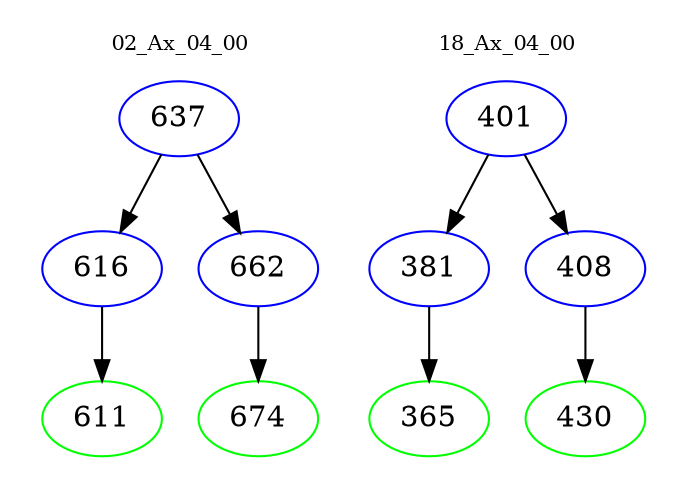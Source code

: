 digraph{
subgraph cluster_0 {
color = white
label = "02_Ax_04_00";
fontsize=10;
T0_637 [label="637", color="blue"]
T0_637 -> T0_616 [color="black"]
T0_616 [label="616", color="blue"]
T0_616 -> T0_611 [color="black"]
T0_611 [label="611", color="green"]
T0_637 -> T0_662 [color="black"]
T0_662 [label="662", color="blue"]
T0_662 -> T0_674 [color="black"]
T0_674 [label="674", color="green"]
}
subgraph cluster_1 {
color = white
label = "18_Ax_04_00";
fontsize=10;
T1_401 [label="401", color="blue"]
T1_401 -> T1_381 [color="black"]
T1_381 [label="381", color="blue"]
T1_381 -> T1_365 [color="black"]
T1_365 [label="365", color="green"]
T1_401 -> T1_408 [color="black"]
T1_408 [label="408", color="blue"]
T1_408 -> T1_430 [color="black"]
T1_430 [label="430", color="green"]
}
}
